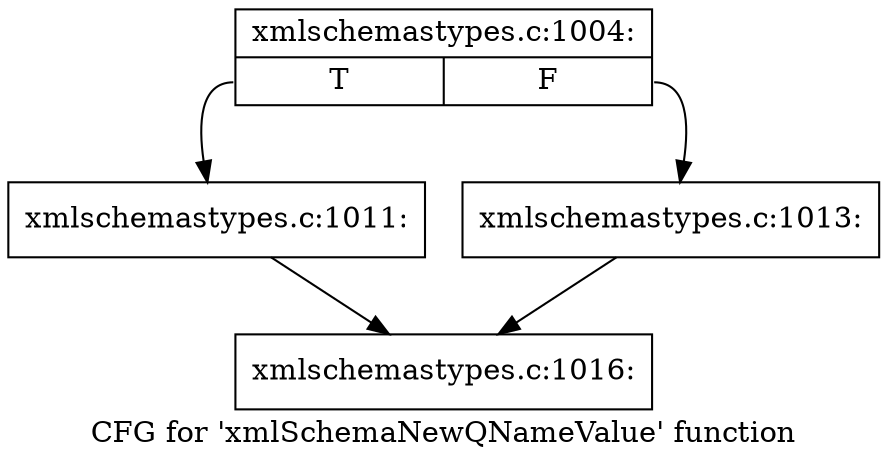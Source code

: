 digraph "CFG for 'xmlSchemaNewQNameValue' function" {
	label="CFG for 'xmlSchemaNewQNameValue' function";

	Node0x557d8d94ede0 [shape=record,label="{xmlschemastypes.c:1004:|{<s0>T|<s1>F}}"];
	Node0x557d8d94ede0:s0 -> Node0x557d8d94eea0;
	Node0x557d8d94ede0:s1 -> Node0x557d8d94ef70;
	Node0x557d8d94eea0 [shape=record,label="{xmlschemastypes.c:1011:}"];
	Node0x557d8d94eea0 -> Node0x557d8d94f9d0;
	Node0x557d8d94ef70 [shape=record,label="{xmlschemastypes.c:1013:}"];
	Node0x557d8d94ef70 -> Node0x557d8d94f9d0;
	Node0x557d8d94f9d0 [shape=record,label="{xmlschemastypes.c:1016:}"];
}
